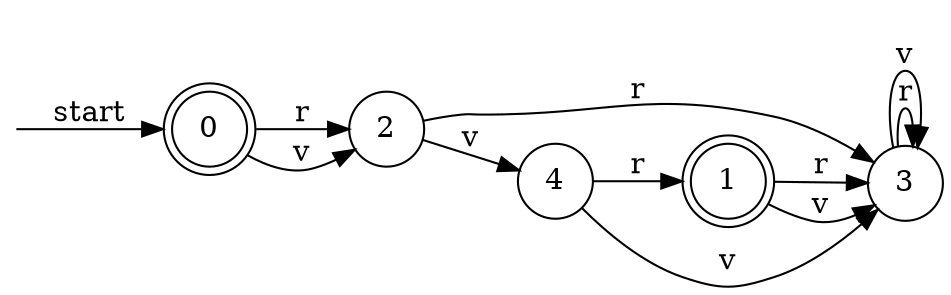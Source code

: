 digraph dfa {
    rankdir = LR;
    node [shape = doublecircle];    __start [style = invis, shape = point];
    __start -> "0" [ label = "start" ];
    node [shape = doublecircle]; "0" "1"
    node [shape = circle];
    "0" -> "2" [ label = "r" ];
    "0" -> "2" [ label = "v" ];
    "2" -> "3" [ label = "r" ];
    "2" -> "4" [ label = "v" ];
    "3" -> "3" [ label = "r" ];
    "3" -> "3" [ label = "v" ];
    "4" -> "1" [ label = "r" ];
    "4" -> "3" [ label = "v" ];
    "1" -> "3" [ label = "r" ];
    "1" -> "3" [ label = "v" ];
}
